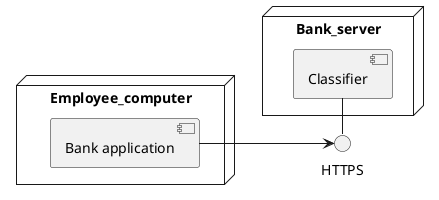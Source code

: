 @startuml
'physical'

left to right direction
skinparam monochrome true
skinparam handwritten false
skinparam shadowing false

node Employee_computer {
  [Bank application]
}

node Bank_server {
  [Classifier]
}


HTTPS - [Classifier]
[Bank application] --> HTTPS

@enduml
